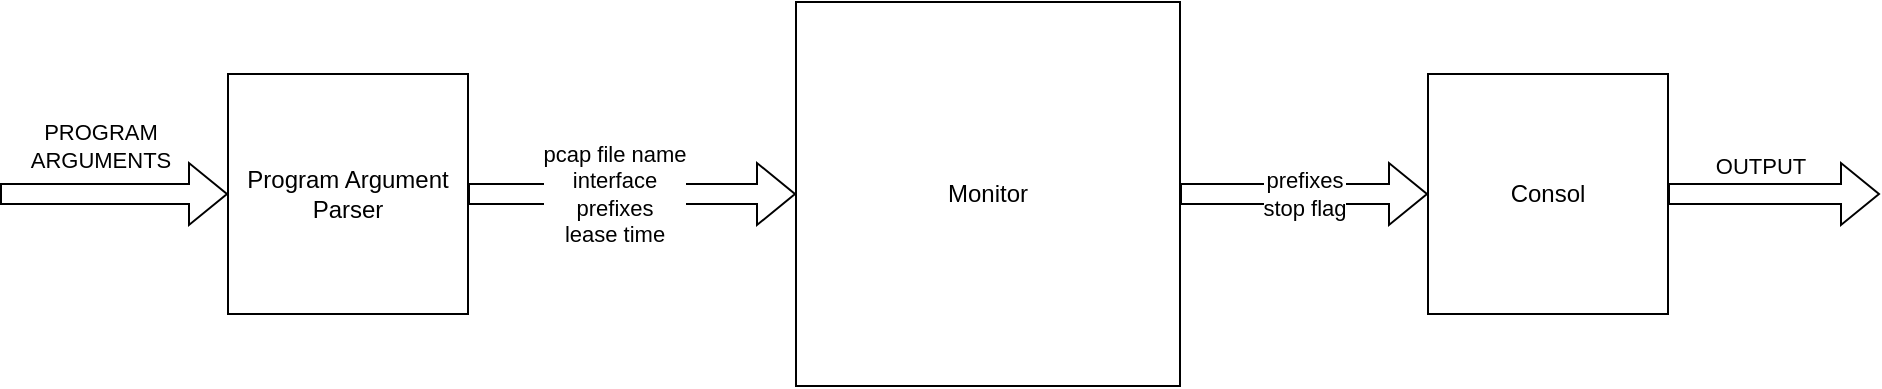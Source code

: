 <mxfile version="22.0.8" type="device">
  <diagram name="Page-1" id="QKj5pxGDLtB55OMRxoq_">
    <mxGraphModel dx="-11" dy="671" grid="1" gridSize="10" guides="1" tooltips="1" connect="1" arrows="1" fold="1" page="1" pageScale="1" pageWidth="1169" pageHeight="827" math="0" shadow="0">
      <root>
        <mxCell id="0" />
        <mxCell id="1" parent="0" />
        <mxCell id="acJWVAGeEPPxB89UP1IW-1" value="Program Argument Parser" style="rounded=0;whiteSpace=wrap;html=1;" vertex="1" parent="1">
          <mxGeometry x="1397" y="354" width="120" height="120" as="geometry" />
        </mxCell>
        <mxCell id="acJWVAGeEPPxB89UP1IW-2" value="Monitor" style="rounded=0;whiteSpace=wrap;html=1;" vertex="1" parent="1">
          <mxGeometry x="1681" y="318" width="192" height="192" as="geometry" />
        </mxCell>
        <mxCell id="acJWVAGeEPPxB89UP1IW-3" value="Consol" style="rounded=0;whiteSpace=wrap;html=1;" vertex="1" parent="1">
          <mxGeometry x="1997" y="354" width="120" height="120" as="geometry" />
        </mxCell>
        <mxCell id="acJWVAGeEPPxB89UP1IW-8" value="pcap file name&lt;br&gt;interface&lt;br&gt;prefixes&lt;br&gt;lease time" style="shape=flexArrow;endArrow=classic;html=1;rounded=0;exitX=1;exitY=0.5;exitDx=0;exitDy=0;entryX=0;entryY=0.5;entryDx=0;entryDy=0;" edge="1" parent="1" source="acJWVAGeEPPxB89UP1IW-1" target="acJWVAGeEPPxB89UP1IW-2">
          <mxGeometry x="-0.115" width="50" height="50" relative="1" as="geometry">
            <mxPoint x="1687" y="554" as="sourcePoint" />
            <mxPoint x="1737" y="504" as="targetPoint" />
            <mxPoint as="offset" />
          </mxGeometry>
        </mxCell>
        <mxCell id="acJWVAGeEPPxB89UP1IW-9" value="prefixes&lt;br&gt;stop flag" style="shape=flexArrow;endArrow=classic;html=1;rounded=0;entryX=0;entryY=0.5;entryDx=0;entryDy=0;exitX=1;exitY=0.5;exitDx=0;exitDy=0;" edge="1" parent="1" source="acJWVAGeEPPxB89UP1IW-2" target="acJWVAGeEPPxB89UP1IW-3">
          <mxGeometry width="50" height="50" relative="1" as="geometry">
            <mxPoint x="1877" y="414" as="sourcePoint" />
            <mxPoint x="1977" y="404" as="targetPoint" />
          </mxGeometry>
        </mxCell>
        <mxCell id="acJWVAGeEPPxB89UP1IW-10" value="OUTPUT" style="shape=flexArrow;endArrow=classic;html=1;rounded=0;exitX=1;exitY=0.5;exitDx=0;exitDy=0;" edge="1" parent="1" source="acJWVAGeEPPxB89UP1IW-3">
          <mxGeometry x="-0.132" y="14" width="50" height="50" relative="1" as="geometry">
            <mxPoint x="2213" y="430" as="sourcePoint" />
            <mxPoint x="2223" y="414" as="targetPoint" />
            <mxPoint as="offset" />
          </mxGeometry>
        </mxCell>
        <mxCell id="acJWVAGeEPPxB89UP1IW-12" value="PROGRAM&lt;br&gt;ARGUMENTS" style="shape=flexArrow;endArrow=classic;html=1;rounded=0;entryX=0;entryY=0.5;entryDx=0;entryDy=0;" edge="1" parent="1" target="acJWVAGeEPPxB89UP1IW-1">
          <mxGeometry x="-0.123" y="24" width="50" height="50" relative="1" as="geometry">
            <mxPoint x="1283" y="414" as="sourcePoint" />
            <mxPoint x="1343" y="400" as="targetPoint" />
            <mxPoint as="offset" />
          </mxGeometry>
        </mxCell>
      </root>
    </mxGraphModel>
  </diagram>
</mxfile>
